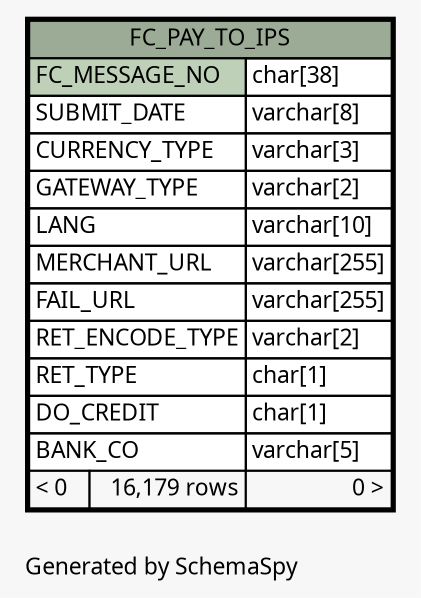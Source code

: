 // dot 2.26.0 on Linux 2.6.32-504.3.3.el6.x86_64
// SchemaSpy rev Unknown
digraph "oneDegreeRelationshipsDiagram" {
  graph [
    rankdir="RL"
    bgcolor="#f7f7f7"
    label="\nGenerated by SchemaSpy"
    labeljust="l"
    nodesep="0.18"
    ranksep="0.46"
    fontname="Microsoft YaHei"
    fontsize="11"
  ];
  node [
    fontname="Microsoft YaHei"
    fontsize="11"
    shape="plaintext"
  ];
  edge [
    arrowsize="0.8"
  ];
  "FC_PAY_TO_IPS" [
    label=<
    <TABLE BORDER="2" CELLBORDER="1" CELLSPACING="0" BGCOLOR="#ffffff">
      <TR><TD COLSPAN="3" BGCOLOR="#9bab96" ALIGN="CENTER">FC_PAY_TO_IPS</TD></TR>
      <TR><TD PORT="FC_MESSAGE_NO" COLSPAN="2" BGCOLOR="#bed1b8" ALIGN="LEFT">FC_MESSAGE_NO</TD><TD PORT="FC_MESSAGE_NO.type" ALIGN="LEFT">char[38]</TD></TR>
      <TR><TD PORT="SUBMIT_DATE" COLSPAN="2" ALIGN="LEFT">SUBMIT_DATE</TD><TD PORT="SUBMIT_DATE.type" ALIGN="LEFT">varchar[8]</TD></TR>
      <TR><TD PORT="CURRENCY_TYPE" COLSPAN="2" ALIGN="LEFT">CURRENCY_TYPE</TD><TD PORT="CURRENCY_TYPE.type" ALIGN="LEFT">varchar[3]</TD></TR>
      <TR><TD PORT="GATEWAY_TYPE" COLSPAN="2" ALIGN="LEFT">GATEWAY_TYPE</TD><TD PORT="GATEWAY_TYPE.type" ALIGN="LEFT">varchar[2]</TD></TR>
      <TR><TD PORT="LANG" COLSPAN="2" ALIGN="LEFT">LANG</TD><TD PORT="LANG.type" ALIGN="LEFT">varchar[10]</TD></TR>
      <TR><TD PORT="MERCHANT_URL" COLSPAN="2" ALIGN="LEFT">MERCHANT_URL</TD><TD PORT="MERCHANT_URL.type" ALIGN="LEFT">varchar[255]</TD></TR>
      <TR><TD PORT="FAIL_URL" COLSPAN="2" ALIGN="LEFT">FAIL_URL</TD><TD PORT="FAIL_URL.type" ALIGN="LEFT">varchar[255]</TD></TR>
      <TR><TD PORT="RET_ENCODE_TYPE" COLSPAN="2" ALIGN="LEFT">RET_ENCODE_TYPE</TD><TD PORT="RET_ENCODE_TYPE.type" ALIGN="LEFT">varchar[2]</TD></TR>
      <TR><TD PORT="RET_TYPE" COLSPAN="2" ALIGN="LEFT">RET_TYPE</TD><TD PORT="RET_TYPE.type" ALIGN="LEFT">char[1]</TD></TR>
      <TR><TD PORT="DO_CREDIT" COLSPAN="2" ALIGN="LEFT">DO_CREDIT</TD><TD PORT="DO_CREDIT.type" ALIGN="LEFT">char[1]</TD></TR>
      <TR><TD PORT="BANK_CO" COLSPAN="2" ALIGN="LEFT">BANK_CO</TD><TD PORT="BANK_CO.type" ALIGN="LEFT">varchar[5]</TD></TR>
      <TR><TD ALIGN="LEFT" BGCOLOR="#f7f7f7">&lt; 0</TD><TD ALIGN="RIGHT" BGCOLOR="#f7f7f7">16,179 rows</TD><TD ALIGN="RIGHT" BGCOLOR="#f7f7f7">0 &gt;</TD></TR>
    </TABLE>>
    URL="FC_PAY_TO_IPS.html"
    tooltip="FC_PAY_TO_IPS"
  ];
}
